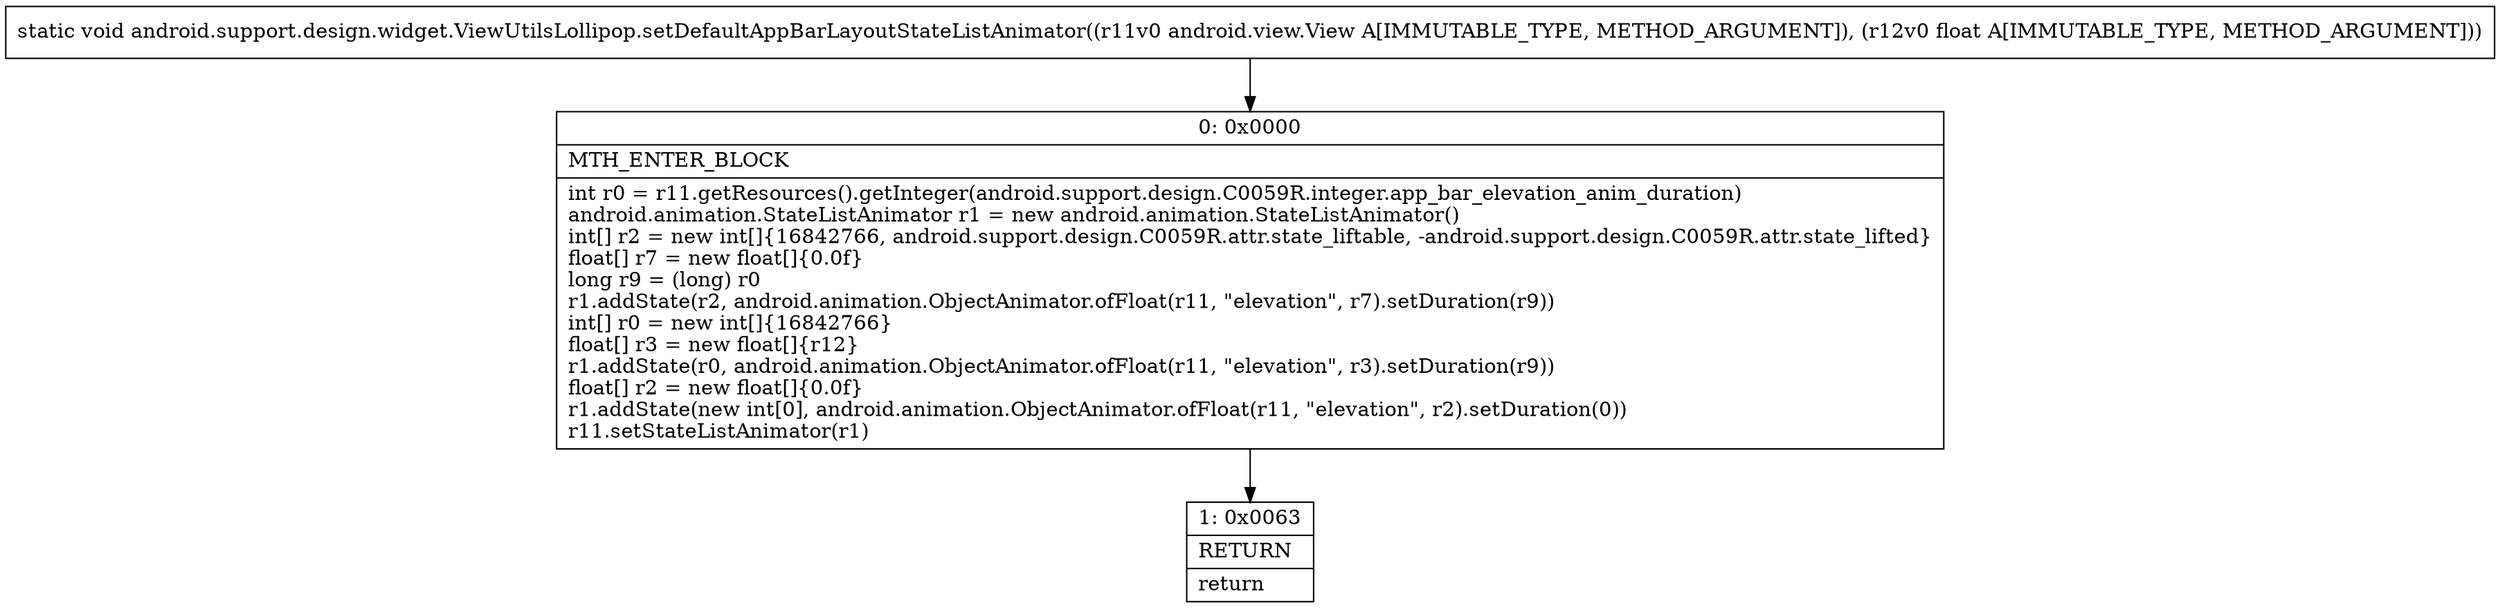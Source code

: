 digraph "CFG forandroid.support.design.widget.ViewUtilsLollipop.setDefaultAppBarLayoutStateListAnimator(Landroid\/view\/View;F)V" {
Node_0 [shape=record,label="{0\:\ 0x0000|MTH_ENTER_BLOCK\l|int r0 = r11.getResources().getInteger(android.support.design.C0059R.integer.app_bar_elevation_anim_duration)\landroid.animation.StateListAnimator r1 = new android.animation.StateListAnimator()\lint[] r2 = new int[]\{16842766, android.support.design.C0059R.attr.state_liftable, \-android.support.design.C0059R.attr.state_lifted\}\lfloat[] r7 = new float[]\{0.0f\}\llong r9 = (long) r0\lr1.addState(r2, android.animation.ObjectAnimator.ofFloat(r11, \"elevation\", r7).setDuration(r9))\lint[] r0 = new int[]\{16842766\}\lfloat[] r3 = new float[]\{r12\}\lr1.addState(r0, android.animation.ObjectAnimator.ofFloat(r11, \"elevation\", r3).setDuration(r9))\lfloat[] r2 = new float[]\{0.0f\}\lr1.addState(new int[0], android.animation.ObjectAnimator.ofFloat(r11, \"elevation\", r2).setDuration(0))\lr11.setStateListAnimator(r1)\l}"];
Node_1 [shape=record,label="{1\:\ 0x0063|RETURN\l|return\l}"];
MethodNode[shape=record,label="{static void android.support.design.widget.ViewUtilsLollipop.setDefaultAppBarLayoutStateListAnimator((r11v0 android.view.View A[IMMUTABLE_TYPE, METHOD_ARGUMENT]), (r12v0 float A[IMMUTABLE_TYPE, METHOD_ARGUMENT])) }"];
MethodNode -> Node_0;
Node_0 -> Node_1;
}

